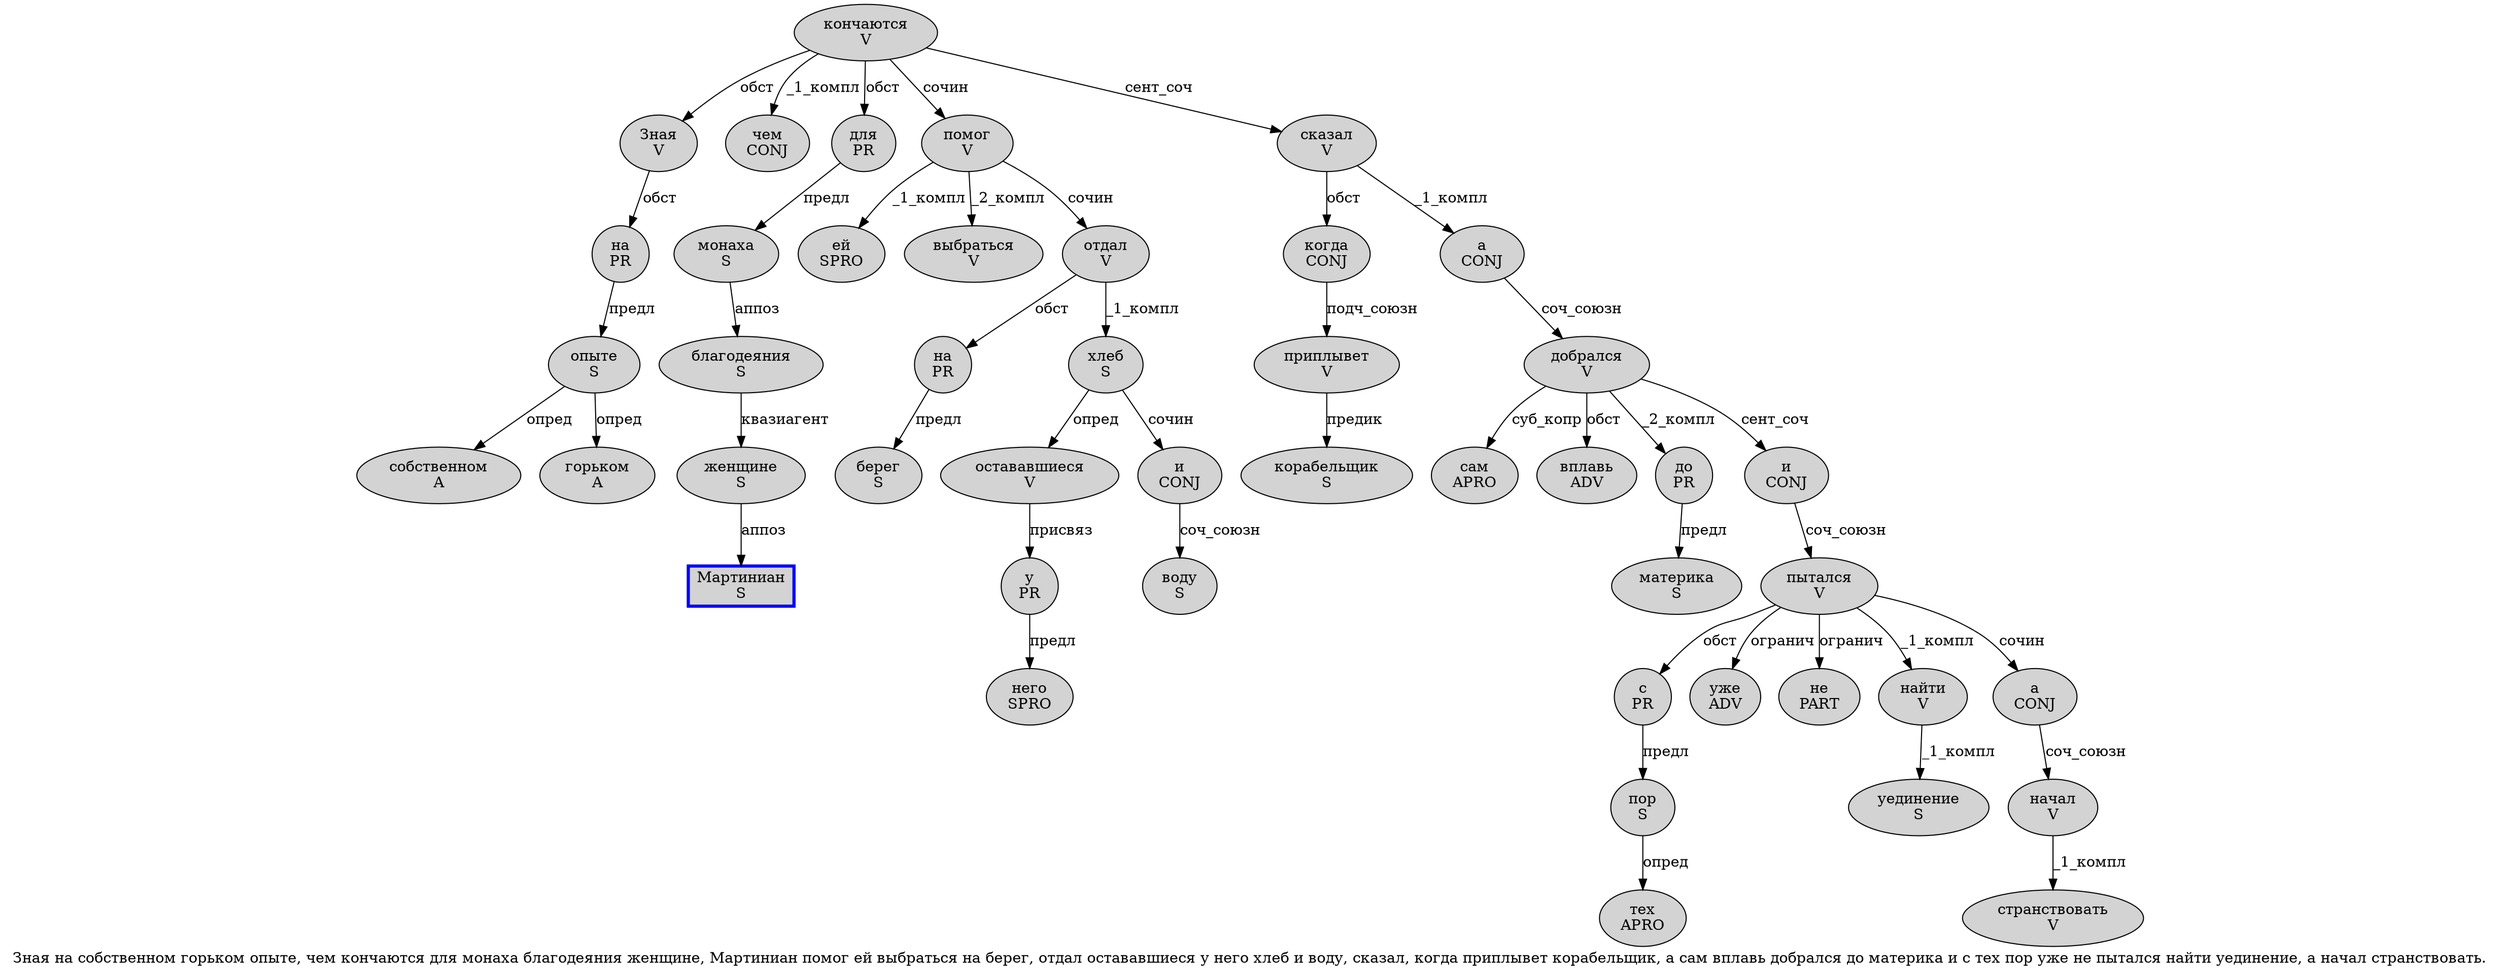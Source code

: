 digraph SENTENCE_675 {
	graph [label="Зная на собственном горьком опыте, чем кончаются для монаха благодеяния женщине, Мартиниан помог ей выбраться на берег, отдал остававшиеся у него хлеб и воду, сказал, когда приплывет корабельщик, а сам вплавь добрался до материка и с тех пор уже не пытался найти уединение, а начал странствовать."]
	node [style=filled]
		0 [label="Зная
V" color="" fillcolor=lightgray penwidth=1 shape=ellipse]
		1 [label="на
PR" color="" fillcolor=lightgray penwidth=1 shape=ellipse]
		2 [label="собственном
A" color="" fillcolor=lightgray penwidth=1 shape=ellipse]
		3 [label="горьком
A" color="" fillcolor=lightgray penwidth=1 shape=ellipse]
		4 [label="опыте
S" color="" fillcolor=lightgray penwidth=1 shape=ellipse]
		6 [label="чем
CONJ" color="" fillcolor=lightgray penwidth=1 shape=ellipse]
		7 [label="кончаются
V" color="" fillcolor=lightgray penwidth=1 shape=ellipse]
		8 [label="для
PR" color="" fillcolor=lightgray penwidth=1 shape=ellipse]
		9 [label="монаха
S" color="" fillcolor=lightgray penwidth=1 shape=ellipse]
		10 [label="благодеяния
S" color="" fillcolor=lightgray penwidth=1 shape=ellipse]
		11 [label="женщине
S" color="" fillcolor=lightgray penwidth=1 shape=ellipse]
		13 [label="Мартиниан
S" color=blue fillcolor=lightgray penwidth=3 shape=box]
		14 [label="помог
V" color="" fillcolor=lightgray penwidth=1 shape=ellipse]
		15 [label="ей
SPRO" color="" fillcolor=lightgray penwidth=1 shape=ellipse]
		16 [label="выбраться
V" color="" fillcolor=lightgray penwidth=1 shape=ellipse]
		17 [label="на
PR" color="" fillcolor=lightgray penwidth=1 shape=ellipse]
		18 [label="берег
S" color="" fillcolor=lightgray penwidth=1 shape=ellipse]
		20 [label="отдал
V" color="" fillcolor=lightgray penwidth=1 shape=ellipse]
		21 [label="остававшиеся
V" color="" fillcolor=lightgray penwidth=1 shape=ellipse]
		22 [label="у
PR" color="" fillcolor=lightgray penwidth=1 shape=ellipse]
		23 [label="него
SPRO" color="" fillcolor=lightgray penwidth=1 shape=ellipse]
		24 [label="хлеб
S" color="" fillcolor=lightgray penwidth=1 shape=ellipse]
		25 [label="и
CONJ" color="" fillcolor=lightgray penwidth=1 shape=ellipse]
		26 [label="воду
S" color="" fillcolor=lightgray penwidth=1 shape=ellipse]
		28 [label="сказал
V" color="" fillcolor=lightgray penwidth=1 shape=ellipse]
		30 [label="когда
CONJ" color="" fillcolor=lightgray penwidth=1 shape=ellipse]
		31 [label="приплывет
V" color="" fillcolor=lightgray penwidth=1 shape=ellipse]
		32 [label="корабельщик
S" color="" fillcolor=lightgray penwidth=1 shape=ellipse]
		34 [label="а
CONJ" color="" fillcolor=lightgray penwidth=1 shape=ellipse]
		35 [label="сам
APRO" color="" fillcolor=lightgray penwidth=1 shape=ellipse]
		36 [label="вплавь
ADV" color="" fillcolor=lightgray penwidth=1 shape=ellipse]
		37 [label="добрался
V" color="" fillcolor=lightgray penwidth=1 shape=ellipse]
		38 [label="до
PR" color="" fillcolor=lightgray penwidth=1 shape=ellipse]
		39 [label="материка
S" color="" fillcolor=lightgray penwidth=1 shape=ellipse]
		40 [label="и
CONJ" color="" fillcolor=lightgray penwidth=1 shape=ellipse]
		41 [label="с
PR" color="" fillcolor=lightgray penwidth=1 shape=ellipse]
		42 [label="тех
APRO" color="" fillcolor=lightgray penwidth=1 shape=ellipse]
		43 [label="пор
S" color="" fillcolor=lightgray penwidth=1 shape=ellipse]
		44 [label="уже
ADV" color="" fillcolor=lightgray penwidth=1 shape=ellipse]
		45 [label="не
PART" color="" fillcolor=lightgray penwidth=1 shape=ellipse]
		46 [label="пытался
V" color="" fillcolor=lightgray penwidth=1 shape=ellipse]
		47 [label="найти
V" color="" fillcolor=lightgray penwidth=1 shape=ellipse]
		48 [label="уединение
S" color="" fillcolor=lightgray penwidth=1 shape=ellipse]
		50 [label="а
CONJ" color="" fillcolor=lightgray penwidth=1 shape=ellipse]
		51 [label="начал
V" color="" fillcolor=lightgray penwidth=1 shape=ellipse]
		52 [label="странствовать
V" color="" fillcolor=lightgray penwidth=1 shape=ellipse]
			11 -> 13 [label="аппоз"]
			4 -> 2 [label="опред"]
			4 -> 3 [label="опред"]
			38 -> 39 [label="предл"]
			7 -> 0 [label="обст"]
			7 -> 6 [label="_1_компл"]
			7 -> 8 [label="обст"]
			7 -> 14 [label="сочин"]
			7 -> 28 [label="сент_соч"]
			1 -> 4 [label="предл"]
			37 -> 35 [label="суб_копр"]
			37 -> 36 [label="обст"]
			37 -> 38 [label="_2_компл"]
			37 -> 40 [label="сент_соч"]
			24 -> 21 [label="опред"]
			24 -> 25 [label="сочин"]
			47 -> 48 [label="_1_компл"]
			8 -> 9 [label="предл"]
			30 -> 31 [label="подч_союзн"]
			41 -> 43 [label="предл"]
			50 -> 51 [label="соч_союзн"]
			34 -> 37 [label="соч_союзн"]
			46 -> 41 [label="обст"]
			46 -> 44 [label="огранич"]
			46 -> 45 [label="огранич"]
			46 -> 47 [label="_1_компл"]
			46 -> 50 [label="сочин"]
			40 -> 46 [label="соч_союзн"]
			14 -> 15 [label="_1_компл"]
			14 -> 16 [label="_2_компл"]
			14 -> 20 [label="сочин"]
			43 -> 42 [label="опред"]
			0 -> 1 [label="обст"]
			10 -> 11 [label="квазиагент"]
			51 -> 52 [label="_1_компл"]
			25 -> 26 [label="соч_союзн"]
			17 -> 18 [label="предл"]
			28 -> 30 [label="обст"]
			28 -> 34 [label="_1_компл"]
			20 -> 17 [label="обст"]
			20 -> 24 [label="_1_компл"]
			31 -> 32 [label="предик"]
			9 -> 10 [label="аппоз"]
			22 -> 23 [label="предл"]
			21 -> 22 [label="присвяз"]
}